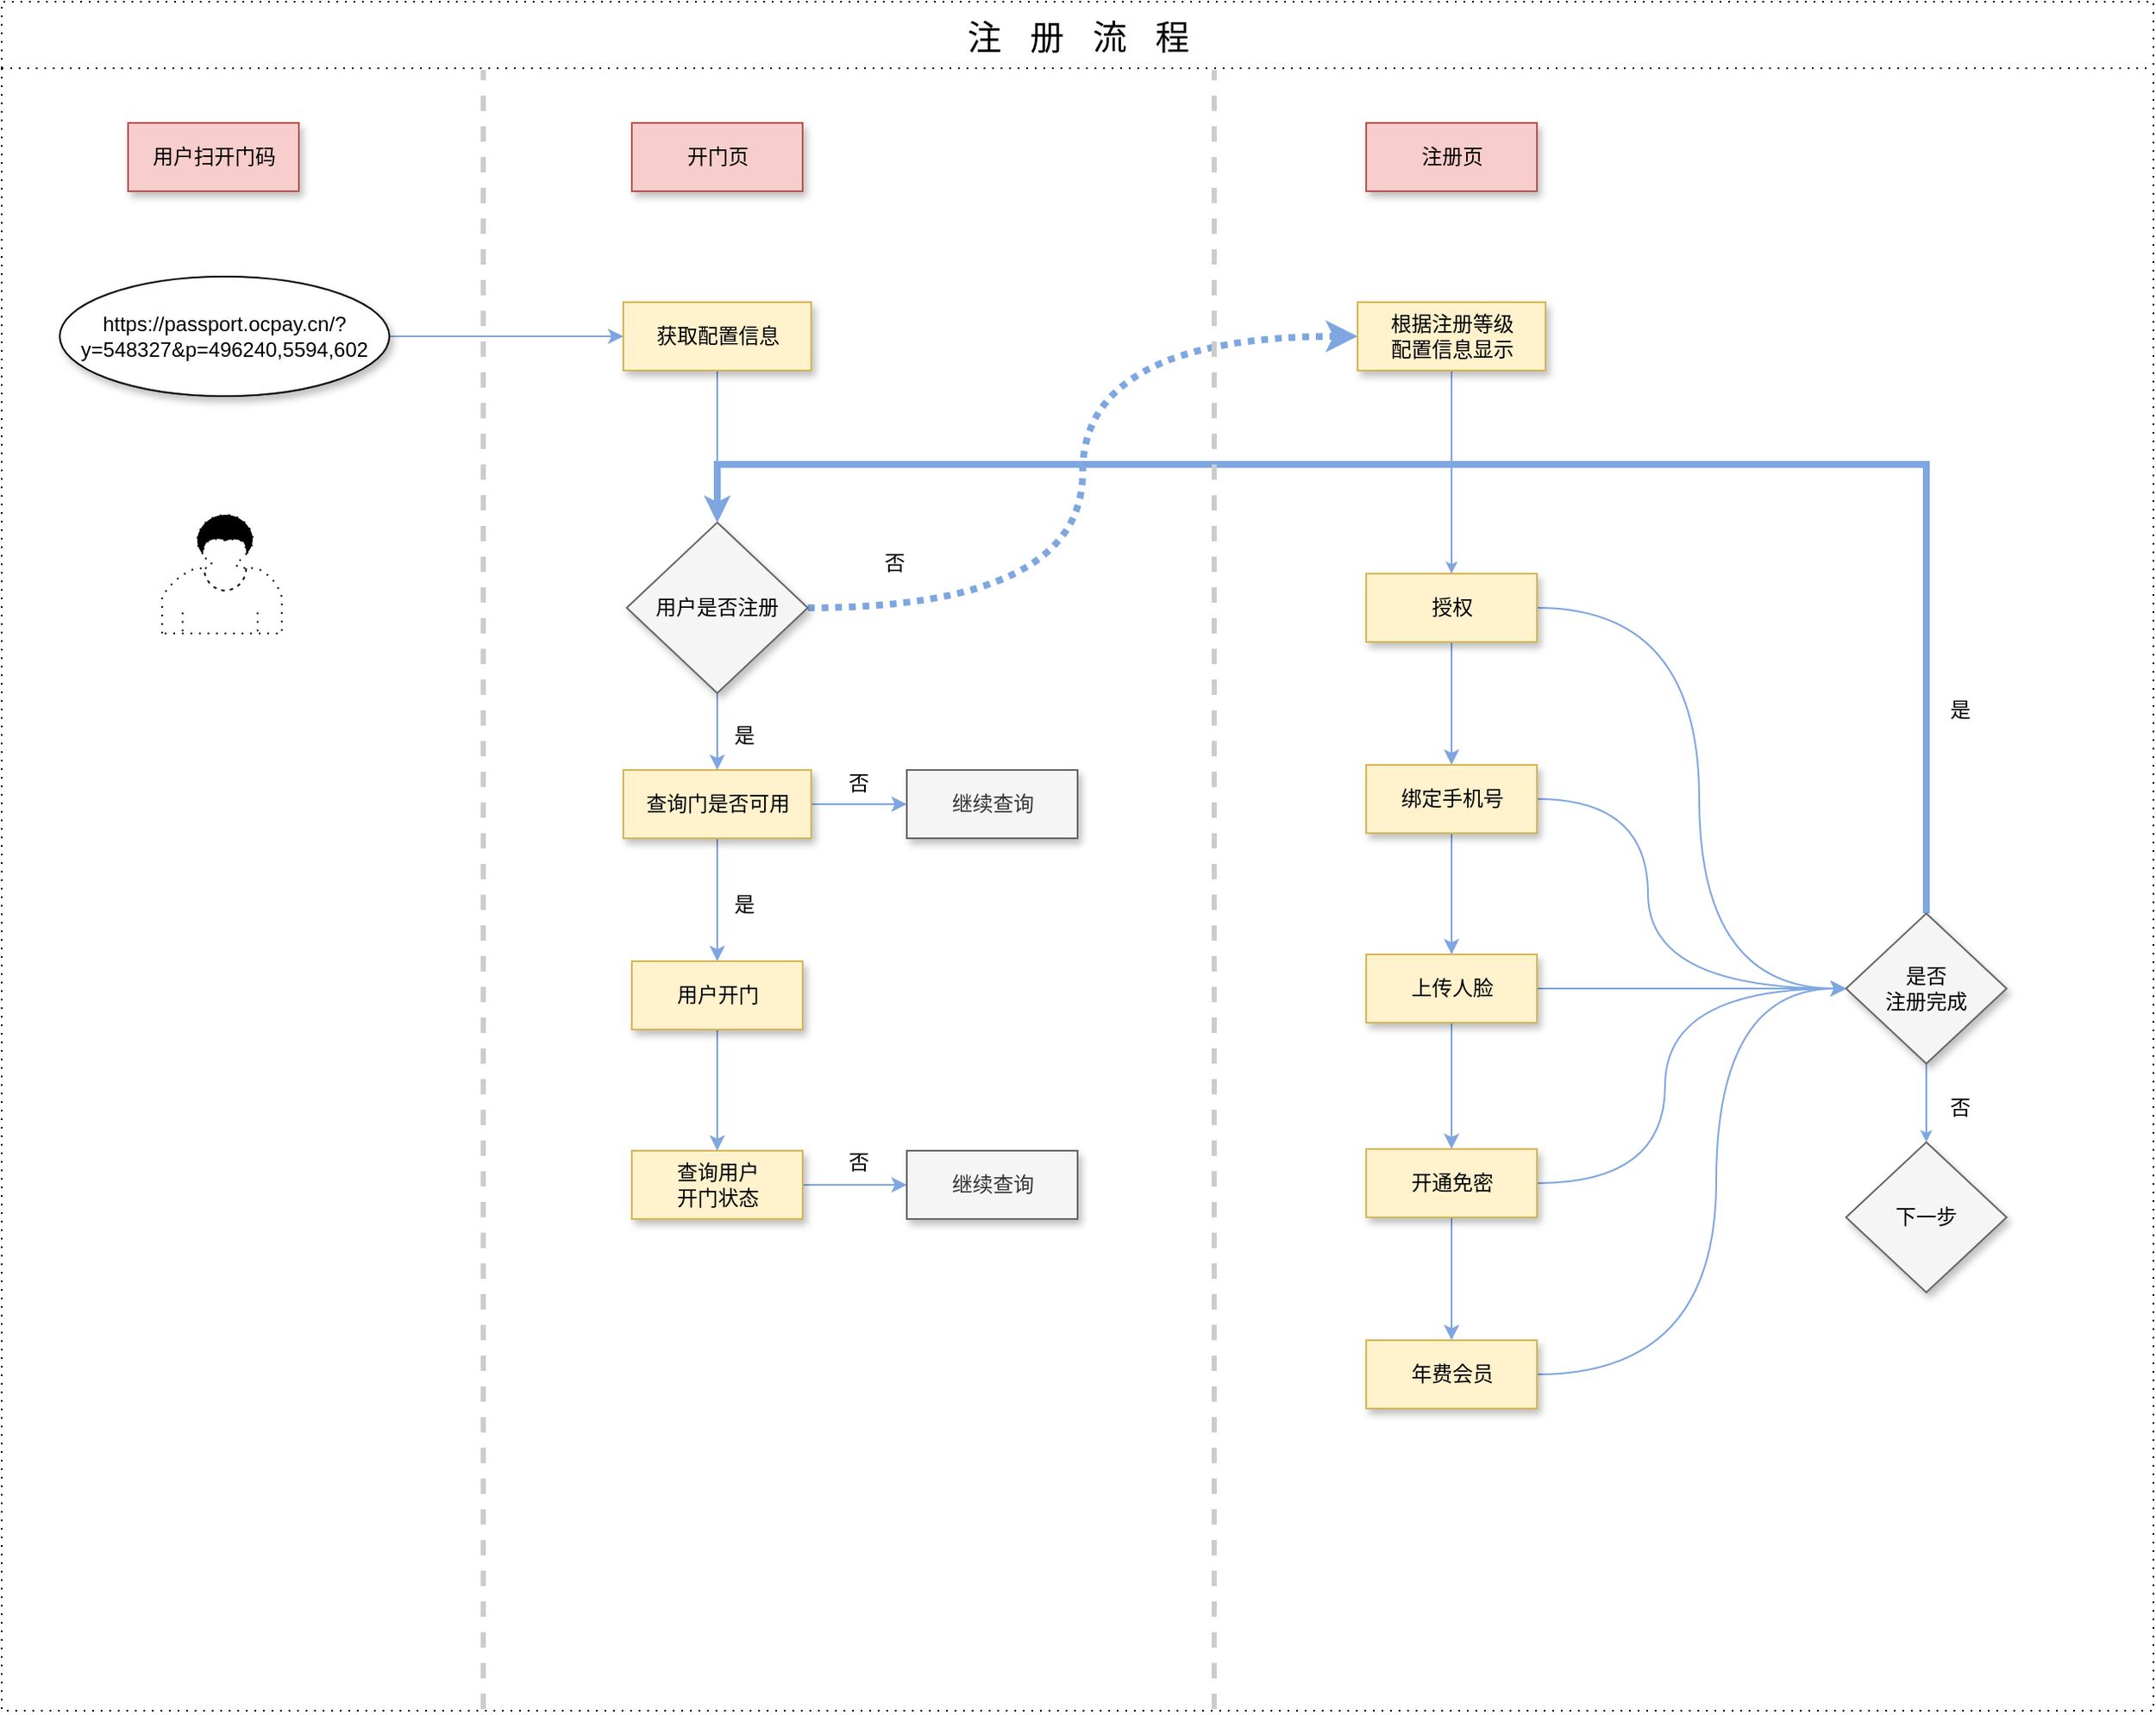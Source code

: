 <mxfile pages="1" version="11.2.4" type="github"><diagram id="xKZII1N56u9b0myQtrJi" name="第 1 页"><mxGraphModel dx="1346" dy="849" grid="1" gridSize="10" guides="1" tooltips="1" connect="1" arrows="1" fold="1" page="1" pageScale="1" pageWidth="827" pageHeight="1169" math="0" shadow="0"><root><mxCell id="0"/><mxCell id="1" parent="0"/><mxCell id="YX8WbEtOLvdsUpNN17KJ-150" value="" style="edgeStyle=none;rounded=0;orthogonalLoop=1;jettySize=auto;html=0;strokeColor=#7EA6E0;fontSize=12;fontColor=#000000;" edge="1" parent="1" source="YX8WbEtOLvdsUpNN17KJ-34" target="YX8WbEtOLvdsUpNN17KJ-39"><mxGeometry relative="1" as="geometry"/></mxCell><mxCell id="YX8WbEtOLvdsUpNN17KJ-157" value="" style="edgeStyle=none;rounded=0;orthogonalLoop=1;jettySize=auto;html=0;strokeColor=#7EA6E0;fontSize=12;fontColor=#000000;" edge="1" parent="1" source="YX8WbEtOLvdsUpNN17KJ-34" target="YX8WbEtOLvdsUpNN17KJ-40"><mxGeometry relative="1" as="geometry"/></mxCell><mxCell id="YX8WbEtOLvdsUpNN17KJ-34" value="查询门是否可用" style="html=1;fillColor=#fff2cc;strokeColor=#d6b656;shadow=1;" vertex="1" parent="1"><mxGeometry x="370" y="469" width="110" height="40" as="geometry"/></mxCell><mxCell id="YX8WbEtOLvdsUpNN17KJ-35" value="注册页" style="html=1;fillColor=#f8cecc;strokeColor=#b85450;shadow=1;" vertex="1" parent="1"><mxGeometry x="805" y="90" width="100" height="40" as="geometry"/></mxCell><mxCell id="YX8WbEtOLvdsUpNN17KJ-151" value="" style="edgeStyle=none;rounded=0;orthogonalLoop=1;jettySize=auto;html=0;strokeColor=#7EA6E0;fontSize=12;fontColor=#000000;" edge="1" parent="1" source="YX8WbEtOLvdsUpNN17KJ-39" target="YX8WbEtOLvdsUpNN17KJ-41"><mxGeometry relative="1" as="geometry"/></mxCell><mxCell id="YX8WbEtOLvdsUpNN17KJ-39" value="用户开门" style="html=1;fillColor=#fff2cc;strokeColor=#d6b656;shadow=1;" vertex="1" parent="1"><mxGeometry x="375" y="581" width="100" height="40" as="geometry"/></mxCell><mxCell id="YX8WbEtOLvdsUpNN17KJ-40" value="继续查询" style="html=1;shadow=1;fillColor=#f5f5f5;strokeColor=#666666;fontColor=#333333;" vertex="1" parent="1"><mxGeometry x="536" y="469" width="100" height="40" as="geometry"/></mxCell><mxCell id="YX8WbEtOLvdsUpNN17KJ-158" value="" style="edgeStyle=none;rounded=0;orthogonalLoop=1;jettySize=auto;html=0;strokeColor=#7EA6E0;fontSize=12;fontColor=#000000;" edge="1" parent="1" source="YX8WbEtOLvdsUpNN17KJ-41" target="YX8WbEtOLvdsUpNN17KJ-42"><mxGeometry relative="1" as="geometry"/></mxCell><mxCell id="YX8WbEtOLvdsUpNN17KJ-41" value="查询用户&lt;br&gt;开门状态" style="html=1;fillColor=#fff2cc;strokeColor=#d6b656;shadow=1;" vertex="1" parent="1"><mxGeometry x="375" y="692" width="100" height="40" as="geometry"/></mxCell><mxCell id="YX8WbEtOLvdsUpNN17KJ-42" value="继续查询" style="html=1;shadow=1;fillColor=#f5f5f5;strokeColor=#666666;fontColor=#333333;" vertex="1" parent="1"><mxGeometry x="536" y="692" width="100" height="40" as="geometry"/></mxCell><mxCell id="YX8WbEtOLvdsUpNN17KJ-148" style="edgeStyle=none;rounded=0;orthogonalLoop=1;jettySize=auto;html=0;entryX=0.5;entryY=0;entryDx=0;entryDy=0;strokeColor=#7EA6E0;fontSize=12;fontColor=#000000;" edge="1" parent="1" source="YX8WbEtOLvdsUpNN17KJ-46" target="YX8WbEtOLvdsUpNN17KJ-97"><mxGeometry relative="1" as="geometry"/></mxCell><mxCell id="YX8WbEtOLvdsUpNN17KJ-180" style="edgeStyle=orthogonalEdgeStyle;rounded=0;orthogonalLoop=1;jettySize=auto;elbow=vertical;html=0;entryX=0;entryY=0.5;entryDx=0;entryDy=0;strokeColor=#7EA6E0;fontSize=12;fontColor=#000000;curved=1;" edge="1" parent="1" source="YX8WbEtOLvdsUpNN17KJ-46" target="YX8WbEtOLvdsUpNN17KJ-171"><mxGeometry relative="1" as="geometry"><Array as="points"><mxPoint x="1000" y="374"/><mxPoint x="1000" y="597"/></Array></mxGeometry></mxCell><mxCell id="YX8WbEtOLvdsUpNN17KJ-46" value="授权" style="html=1;fillColor=#fff2cc;strokeColor=#d6b656;shadow=1;" vertex="1" parent="1"><mxGeometry x="805" y="354" width="100" height="40" as="geometry"/></mxCell><mxCell id="YX8WbEtOLvdsUpNN17KJ-154" value="" style="edgeStyle=none;rounded=0;orthogonalLoop=1;jettySize=auto;html=0;strokeColor=#7EA6E0;fontSize=12;fontColor=#000000;" edge="1" parent="1" source="YX8WbEtOLvdsUpNN17KJ-97" target="YX8WbEtOLvdsUpNN17KJ-101"><mxGeometry relative="1" as="geometry"/></mxCell><mxCell id="YX8WbEtOLvdsUpNN17KJ-181" style="edgeStyle=orthogonalEdgeStyle;rounded=0;orthogonalLoop=1;jettySize=auto;html=0;strokeColor=#7EA6E0;fontSize=12;fontColor=#000000;entryX=0;entryY=0.5;entryDx=0;entryDy=0;curved=1;" edge="1" parent="1" source="YX8WbEtOLvdsUpNN17KJ-97" target="YX8WbEtOLvdsUpNN17KJ-171"><mxGeometry relative="1" as="geometry"><Array as="points"><mxPoint x="970" y="486"/><mxPoint x="970" y="597"/></Array></mxGeometry></mxCell><mxCell id="YX8WbEtOLvdsUpNN17KJ-97" value="绑定手机号" style="html=1;fillColor=#fff2cc;strokeColor=#d6b656;shadow=1;" vertex="1" parent="1"><mxGeometry x="805" y="466" width="100" height="40" as="geometry"/></mxCell><mxCell id="YX8WbEtOLvdsUpNN17KJ-155" value="" style="edgeStyle=none;rounded=0;orthogonalLoop=1;jettySize=auto;html=0;strokeColor=#7EA6E0;fontSize=12;fontColor=#000000;" edge="1" parent="1" source="YX8WbEtOLvdsUpNN17KJ-101" target="YX8WbEtOLvdsUpNN17KJ-74"><mxGeometry relative="1" as="geometry"/></mxCell><mxCell id="YX8WbEtOLvdsUpNN17KJ-182" style="edgeStyle=orthogonalEdgeStyle;rounded=0;orthogonalLoop=1;jettySize=auto;html=0;entryX=0;entryY=0.5;entryDx=0;entryDy=0;strokeColor=#7EA6E0;fontSize=12;fontColor=#000000;elbow=vertical;curved=1;" edge="1" parent="1" source="YX8WbEtOLvdsUpNN17KJ-101" target="YX8WbEtOLvdsUpNN17KJ-171"><mxGeometry relative="1" as="geometry"/></mxCell><mxCell id="YX8WbEtOLvdsUpNN17KJ-101" value="上传人脸" style="html=1;fillColor=#fff2cc;strokeColor=#d6b656;shadow=1;" vertex="1" parent="1"><mxGeometry x="805" y="577" width="100" height="40" as="geometry"/></mxCell><mxCell id="YX8WbEtOLvdsUpNN17KJ-156" value="" style="edgeStyle=none;rounded=0;orthogonalLoop=1;jettySize=auto;html=0;strokeColor=#7EA6E0;fontSize=12;fontColor=#000000;" edge="1" parent="1" source="YX8WbEtOLvdsUpNN17KJ-74" target="YX8WbEtOLvdsUpNN17KJ-76"><mxGeometry relative="1" as="geometry"/></mxCell><mxCell id="YX8WbEtOLvdsUpNN17KJ-183" style="edgeStyle=orthogonalEdgeStyle;rounded=0;orthogonalLoop=1;jettySize=auto;html=0;entryX=0;entryY=0.5;entryDx=0;entryDy=0;strokeColor=#7EA6E0;fontSize=12;fontColor=#000000;elbow=vertical;curved=1;" edge="1" parent="1" source="YX8WbEtOLvdsUpNN17KJ-74" target="YX8WbEtOLvdsUpNN17KJ-171"><mxGeometry relative="1" as="geometry"><Array as="points"><mxPoint x="980" y="711"/><mxPoint x="980" y="597"/></Array></mxGeometry></mxCell><mxCell id="YX8WbEtOLvdsUpNN17KJ-74" value="开通免密" style="html=1;fillColor=#fff2cc;strokeColor=#d6b656;shadow=1;" vertex="1" parent="1"><mxGeometry x="805" y="691" width="100" height="40" as="geometry"/></mxCell><mxCell id="YX8WbEtOLvdsUpNN17KJ-184" style="edgeStyle=orthogonalEdgeStyle;rounded=0;orthogonalLoop=1;jettySize=auto;html=0;entryX=0;entryY=0.5;entryDx=0;entryDy=0;strokeColor=#7EA6E0;fontSize=12;fontColor=#000000;elbow=vertical;curved=1;" edge="1" parent="1" source="YX8WbEtOLvdsUpNN17KJ-76" target="YX8WbEtOLvdsUpNN17KJ-171"><mxGeometry relative="1" as="geometry"><Array as="points"><mxPoint x="1010" y="823"/><mxPoint x="1010" y="597"/></Array></mxGeometry></mxCell><mxCell id="YX8WbEtOLvdsUpNN17KJ-76" value="年费会员" style="html=1;fillColor=#fff2cc;strokeColor=#d6b656;shadow=1;" vertex="1" parent="1"><mxGeometry x="805" y="803" width="100" height="40" as="geometry"/></mxCell><mxCell id="YX8WbEtOLvdsUpNN17KJ-147" style="edgeStyle=orthogonalEdgeStyle;rounded=0;orthogonalLoop=1;jettySize=auto;html=0;entryX=0;entryY=0.5;entryDx=0;entryDy=0;strokeColor=#7EA6E0;fontSize=12;fontColor=#000000;exitX=1;exitY=0.5;exitDx=0;exitDy=0;curved=1;strokeWidth=4;dashed=1;dashPattern=1 1;" edge="1" parent="1" source="YX8WbEtOLvdsUpNN17KJ-69" target="YX8WbEtOLvdsUpNN17KJ-190"><mxGeometry relative="1" as="geometry"/></mxCell><mxCell id="YX8WbEtOLvdsUpNN17KJ-149" value="" style="edgeStyle=none;rounded=0;orthogonalLoop=1;jettySize=auto;html=0;strokeColor=#7EA6E0;fontSize=12;fontColor=#000000;" edge="1" parent="1" source="YX8WbEtOLvdsUpNN17KJ-69" target="YX8WbEtOLvdsUpNN17KJ-34"><mxGeometry relative="1" as="geometry"/></mxCell><mxCell id="YX8WbEtOLvdsUpNN17KJ-69" value="&lt;span style=&quot;color: rgb(0 , 0 , 0)&quot;&gt;用户是否注册&lt;/span&gt;" style="rhombus;whiteSpace=wrap;html=1;shadow=1;fillColor=#f5f5f5;strokeColor=#666666;fontColor=#333333;" vertex="1" parent="1"><mxGeometry x="372" y="324" width="106" height="100" as="geometry"/></mxCell><mxCell id="YX8WbEtOLvdsUpNN17KJ-188" style="edgeStyle=orthogonalEdgeStyle;rounded=0;orthogonalLoop=1;jettySize=auto;html=0;entryX=0;entryY=0.5;entryDx=0;entryDy=0;strokeColor=#7EA6E0;fontSize=12;fontColor=#000000;exitX=1;exitY=0.5;exitDx=0;exitDy=0;" edge="1" parent="1" source="YX8WbEtOLvdsUpNN17KJ-83" target="YX8WbEtOLvdsUpNN17KJ-131"><mxGeometry relative="1" as="geometry"><mxPoint x="248.286" y="215.286" as="sourcePoint"/></mxGeometry></mxCell><mxCell id="YX8WbEtOLvdsUpNN17KJ-83" value="&lt;span style=&quot;white-space: normal ; text-align: left&quot;&gt;https://passport.ocpay.cn/?&lt;/span&gt;&lt;br style=&quot;white-space: normal ; text-align: left&quot;&gt;&lt;span style=&quot;white-space: normal ; text-align: left&quot;&gt;y=548327&amp;amp;p=496240,5594,602&lt;/span&gt;" style="ellipse;whiteSpace=wrap;html=1;shadow=1;" vertex="1" parent="1"><mxGeometry x="40" y="180" width="193" height="70" as="geometry"/></mxCell><mxCell id="YX8WbEtOLvdsUpNN17KJ-130" value="开门页" style="html=1;fillColor=#f8cecc;strokeColor=#b85450;shadow=1;" vertex="1" parent="1"><mxGeometry x="375" y="90" width="100" height="40" as="geometry"/></mxCell><mxCell id="YX8WbEtOLvdsUpNN17KJ-144" style="edgeStyle=none;rounded=0;orthogonalLoop=1;jettySize=auto;html=0;strokeColor=#7EA6E0;fontSize=12;fontColor=#000000;" edge="1" parent="1" source="YX8WbEtOLvdsUpNN17KJ-131" target="YX8WbEtOLvdsUpNN17KJ-69"><mxGeometry relative="1" as="geometry"/></mxCell><mxCell id="YX8WbEtOLvdsUpNN17KJ-131" value="&lt;span style=&quot;text-align: left&quot;&gt;获取配置信息&lt;/span&gt;" style="html=1;fillColor=#fff2cc;strokeColor=#d6b656;shadow=1;" vertex="1" parent="1"><mxGeometry x="370" y="195" width="110" height="40" as="geometry"/></mxCell><mxCell id="YX8WbEtOLvdsUpNN17KJ-187" style="edgeStyle=orthogonalEdgeStyle;rounded=0;orthogonalLoop=1;jettySize=auto;html=0;entryX=0.5;entryY=0;entryDx=0;entryDy=0;strokeColor=#7EA6E0;fontSize=12;fontColor=#000000;exitX=0.5;exitY=0;exitDx=0;exitDy=0;jumpStyle=none;endSize=3;startSize=1;strokeWidth=4;" edge="1" parent="1" source="YX8WbEtOLvdsUpNN17KJ-171" target="YX8WbEtOLvdsUpNN17KJ-69"><mxGeometry relative="1" as="geometry"><Array as="points"><mxPoint x="1133" y="290"/><mxPoint x="425" y="290"/></Array></mxGeometry></mxCell><mxCell id="YX8WbEtOLvdsUpNN17KJ-206" value="" style="edgeStyle=none;rounded=0;orthogonalLoop=1;jettySize=auto;html=0;startSize=5;endSize=4;strokeColor=#7EA6E0;strokeWidth=1;fontSize=20;" edge="1" parent="1" source="YX8WbEtOLvdsUpNN17KJ-171" target="YX8WbEtOLvdsUpNN17KJ-205"><mxGeometry relative="1" as="geometry"/></mxCell><mxCell id="YX8WbEtOLvdsUpNN17KJ-171" value="&lt;span style=&quot;color: rgb(0 , 0 , 0)&quot;&gt;是否&lt;br&gt;注册完成&lt;/span&gt;" style="rhombus;whiteSpace=wrap;html=1;shadow=1;fillColor=#f5f5f5;strokeColor=#666666;fontColor=#333333;" vertex="1" parent="1"><mxGeometry x="1086" y="553" width="94" height="88" as="geometry"/></mxCell><mxCell id="YX8WbEtOLvdsUpNN17KJ-205" value="&lt;font color=&quot;#000000&quot;&gt;下一步&lt;/font&gt;" style="rhombus;whiteSpace=wrap;html=1;shadow=1;fillColor=#f5f5f5;strokeColor=#666666;fontColor=#333333;" vertex="1" parent="1"><mxGeometry x="1086" y="687" width="94" height="88" as="geometry"/></mxCell><mxCell id="YX8WbEtOLvdsUpNN17KJ-186" value="&amp;nbsp;&amp;nbsp;" style="text;html=1;resizable=0;points=[];autosize=1;align=left;verticalAlign=top;spacingTop=-4;" vertex="1" parent="1"><mxGeometry x="1105" y="519" width="20" height="20" as="geometry"/></mxCell><mxCell id="YX8WbEtOLvdsUpNN17KJ-189" value="用户扫开门码" style="html=1;fillColor=#f8cecc;strokeColor=#b85450;shadow=1;" vertex="1" parent="1"><mxGeometry x="80" y="90" width="100" height="40" as="geometry"/></mxCell><mxCell id="YX8WbEtOLvdsUpNN17KJ-191" style="edgeStyle=orthogonalEdgeStyle;curved=1;rounded=0;jumpStyle=none;orthogonalLoop=1;jettySize=auto;html=0;entryX=0.5;entryY=0;entryDx=0;entryDy=0;startSize=5;endSize=4;strokeColor=#7EA6E0;strokeWidth=1;fontSize=12;fontColor=#000000;" edge="1" parent="1" source="YX8WbEtOLvdsUpNN17KJ-190" target="YX8WbEtOLvdsUpNN17KJ-46"><mxGeometry relative="1" as="geometry"/></mxCell><mxCell id="YX8WbEtOLvdsUpNN17KJ-190" value="&lt;div style=&quot;text-align: left&quot;&gt;根据注册等级&lt;/div&gt;&lt;div style=&quot;text-align: left&quot;&gt;配置信息&lt;span&gt;显示&lt;/span&gt;&lt;/div&gt;" style="html=1;fillColor=#fff2cc;strokeColor=#d6b656;shadow=1;" vertex="1" parent="1"><mxGeometry x="800" y="195" width="110" height="40" as="geometry"/></mxCell><mxCell id="YX8WbEtOLvdsUpNN17KJ-194" value="" style="shape=mxgraph.bpmn.user_task;html=1;outlineConnect=0;shadow=0;dashed=1;dashPattern=1 4;fillColor=none;fontSize=20;" vertex="1" parent="1"><mxGeometry x="100" y="319" width="70" height="70" as="geometry"/></mxCell><mxCell id="YX8WbEtOLvdsUpNN17KJ-195" value="&lt;font style=&quot;font-size: 12px&quot;&gt;是&lt;/font&gt;" style="text;html=1;resizable=0;points=[];autosize=1;align=left;verticalAlign=top;spacingTop=-4;fontSize=20;" vertex="1" parent="1"><mxGeometry x="432.5" y="430.5" width="30" height="30" as="geometry"/></mxCell><mxCell id="YX8WbEtOLvdsUpNN17KJ-197" value="&lt;font style=&quot;font-size: 12px&quot;&gt;是&lt;/font&gt;" style="text;html=1;resizable=0;points=[];autosize=1;align=left;verticalAlign=top;spacingTop=-4;fontSize=20;" vertex="1" parent="1"><mxGeometry x="432.5" y="530" width="30" height="30" as="geometry"/></mxCell><mxCell id="YX8WbEtOLvdsUpNN17KJ-199" value="&lt;span style=&quot;font-size: 12px&quot;&gt;否&lt;/span&gt;" style="text;html=1;resizable=0;points=[];autosize=1;align=left;verticalAlign=top;spacingTop=-4;fontSize=20;" vertex="1" parent="1"><mxGeometry x="521" y="330" width="30" height="30" as="geometry"/></mxCell><mxCell id="YX8WbEtOLvdsUpNN17KJ-200" value="&lt;span style=&quot;font-size: 12px&quot;&gt;否&lt;/span&gt;" style="text;html=1;resizable=0;points=[];autosize=1;align=left;verticalAlign=top;spacingTop=-4;fontSize=20;" vertex="1" parent="1"><mxGeometry x="500" y="459" width="30" height="30" as="geometry"/></mxCell><mxCell id="YX8WbEtOLvdsUpNN17KJ-201" value="&lt;span style=&quot;font-size: 12px&quot;&gt;否&lt;/span&gt;" style="text;html=1;resizable=0;points=[];autosize=1;align=left;verticalAlign=top;spacingTop=-4;fontSize=20;" vertex="1" parent="1"><mxGeometry x="500" y="681" width="30" height="30" as="geometry"/></mxCell><mxCell id="YX8WbEtOLvdsUpNN17KJ-202" value="&lt;span style=&quot;font-size: 12px&quot;&gt;&amp;nbsp;&amp;nbsp;&lt;/span&gt;" style="text;html=1;resizable=0;points=[];autosize=1;align=left;verticalAlign=top;spacingTop=-4;fontSize=20;" vertex="1" parent="1"><mxGeometry x="1125" y="666" width="20" height="30" as="geometry"/></mxCell><mxCell id="YX8WbEtOLvdsUpNN17KJ-203" value="&lt;font style=&quot;font-size: 12px&quot;&gt;是&lt;/font&gt;" style="text;html=1;resizable=0;points=[];autosize=1;align=left;verticalAlign=top;spacingTop=-4;fontSize=20;" vertex="1" parent="1"><mxGeometry x="1145" y="415.5" width="30" height="30" as="geometry"/></mxCell><mxCell id="YX8WbEtOLvdsUpNN17KJ-204" value="&lt;span style=&quot;font-size: 12px&quot;&gt;否&lt;/span&gt;" style="text;html=1;resizable=0;points=[];autosize=1;align=left;verticalAlign=top;spacingTop=-4;fontSize=20;" vertex="1" parent="1"><mxGeometry x="1145" y="649" width="30" height="30" as="geometry"/></mxCell><mxCell id="YX8WbEtOLvdsUpNN17KJ-208" value="" style="group" vertex="1" connectable="0" parent="1"><mxGeometry x="6" y="19" width="1260" height="1001" as="geometry"/></mxCell><mxCell id="YX8WbEtOLvdsUpNN17KJ-134" value="注&amp;nbsp; &amp;nbsp;册&amp;nbsp; &amp;nbsp;流&amp;nbsp; &amp;nbsp;程" style="swimlane;fontStyle=0;childLayout=stackLayout;horizontal=1;startSize=39;fillColor=none;horizontalStack=0;resizeParent=1;resizeParentMax=0;resizeLast=0;collapsible=1;marginBottom=0;shadow=0;dashed=1;dashPattern=1 4;html=1;fontSize=20;" vertex="1" parent="YX8WbEtOLvdsUpNN17KJ-208"><mxGeometry width="1260" height="1001" as="geometry"><mxRectangle width="80" height="39" as="alternateBounds"/></mxGeometry></mxCell><mxCell id="YX8WbEtOLvdsUpNN17KJ-142" value="" style="endArrow=none;dashed=1;html=1;strokeColor=#CCCCCC;fontSize=12;fontColor=#000000;strokeWidth=3;fillColor=#f5f5f5;" edge="1" parent="YX8WbEtOLvdsUpNN17KJ-134"><mxGeometry width="50" height="50" relative="1" as="geometry"><mxPoint x="282" y="1000" as="sourcePoint"/><mxPoint x="282" y="40" as="targetPoint"/></mxGeometry></mxCell><mxCell id="YX8WbEtOLvdsUpNN17KJ-141" value="" style="endArrow=none;dashed=1;html=1;strokeColor=#CCCCCC;fontSize=12;fontColor=#000000;strokeWidth=3;fillColor=#f5f5f5;" edge="1" parent="YX8WbEtOLvdsUpNN17KJ-134"><mxGeometry width="50" height="50" relative="1" as="geometry"><mxPoint x="710" y="1000" as="sourcePoint"/><mxPoint x="710" y="40" as="targetPoint"/></mxGeometry></mxCell></root></mxGraphModel></diagram></mxfile>